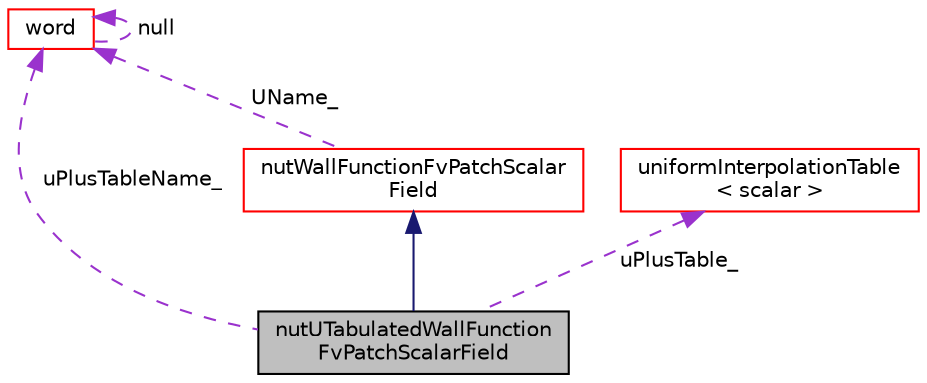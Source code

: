 digraph "nutUTabulatedWallFunctionFvPatchScalarField"
{
  bgcolor="transparent";
  edge [fontname="Helvetica",fontsize="10",labelfontname="Helvetica",labelfontsize="10"];
  node [fontname="Helvetica",fontsize="10",shape=record];
  Node1 [label="nutUTabulatedWallFunction\lFvPatchScalarField",height=0.2,width=0.4,color="black", fillcolor="grey75", style="filled" fontcolor="black"];
  Node2 -> Node1 [dir="back",color="midnightblue",fontsize="10",style="solid",fontname="Helvetica"];
  Node2 [label="nutWallFunctionFvPatchScalar\lField",height=0.2,width=0.4,color="red",URL="$classFoam_1_1nutWallFunctionFvPatchScalarField.html",tooltip="The class nutWallFunction is a base class that parents the derived boundary conditions which provide ..."];
  Node3 -> Node2 [dir="back",color="darkorchid3",fontsize="10",style="dashed",label=" UName_" ,fontname="Helvetica"];
  Node3 [label="word",height=0.2,width=0.4,color="red",URL="$classFoam_1_1word.html",tooltip="A class for handling words, derived from Foam::string. "];
  Node3 -> Node3 [dir="back",color="darkorchid3",fontsize="10",style="dashed",label=" null" ,fontname="Helvetica"];
  Node3 -> Node1 [dir="back",color="darkorchid3",fontsize="10",style="dashed",label=" uPlusTableName_" ,fontname="Helvetica"];
  Node4 -> Node1 [dir="back",color="darkorchid3",fontsize="10",style="dashed",label=" uPlusTable_" ,fontname="Helvetica"];
  Node4 [label="uniformInterpolationTable\l\< scalar \>",height=0.2,width=0.4,color="red",URL="$classFoam_1_1uniformInterpolationTable.html"];
}
